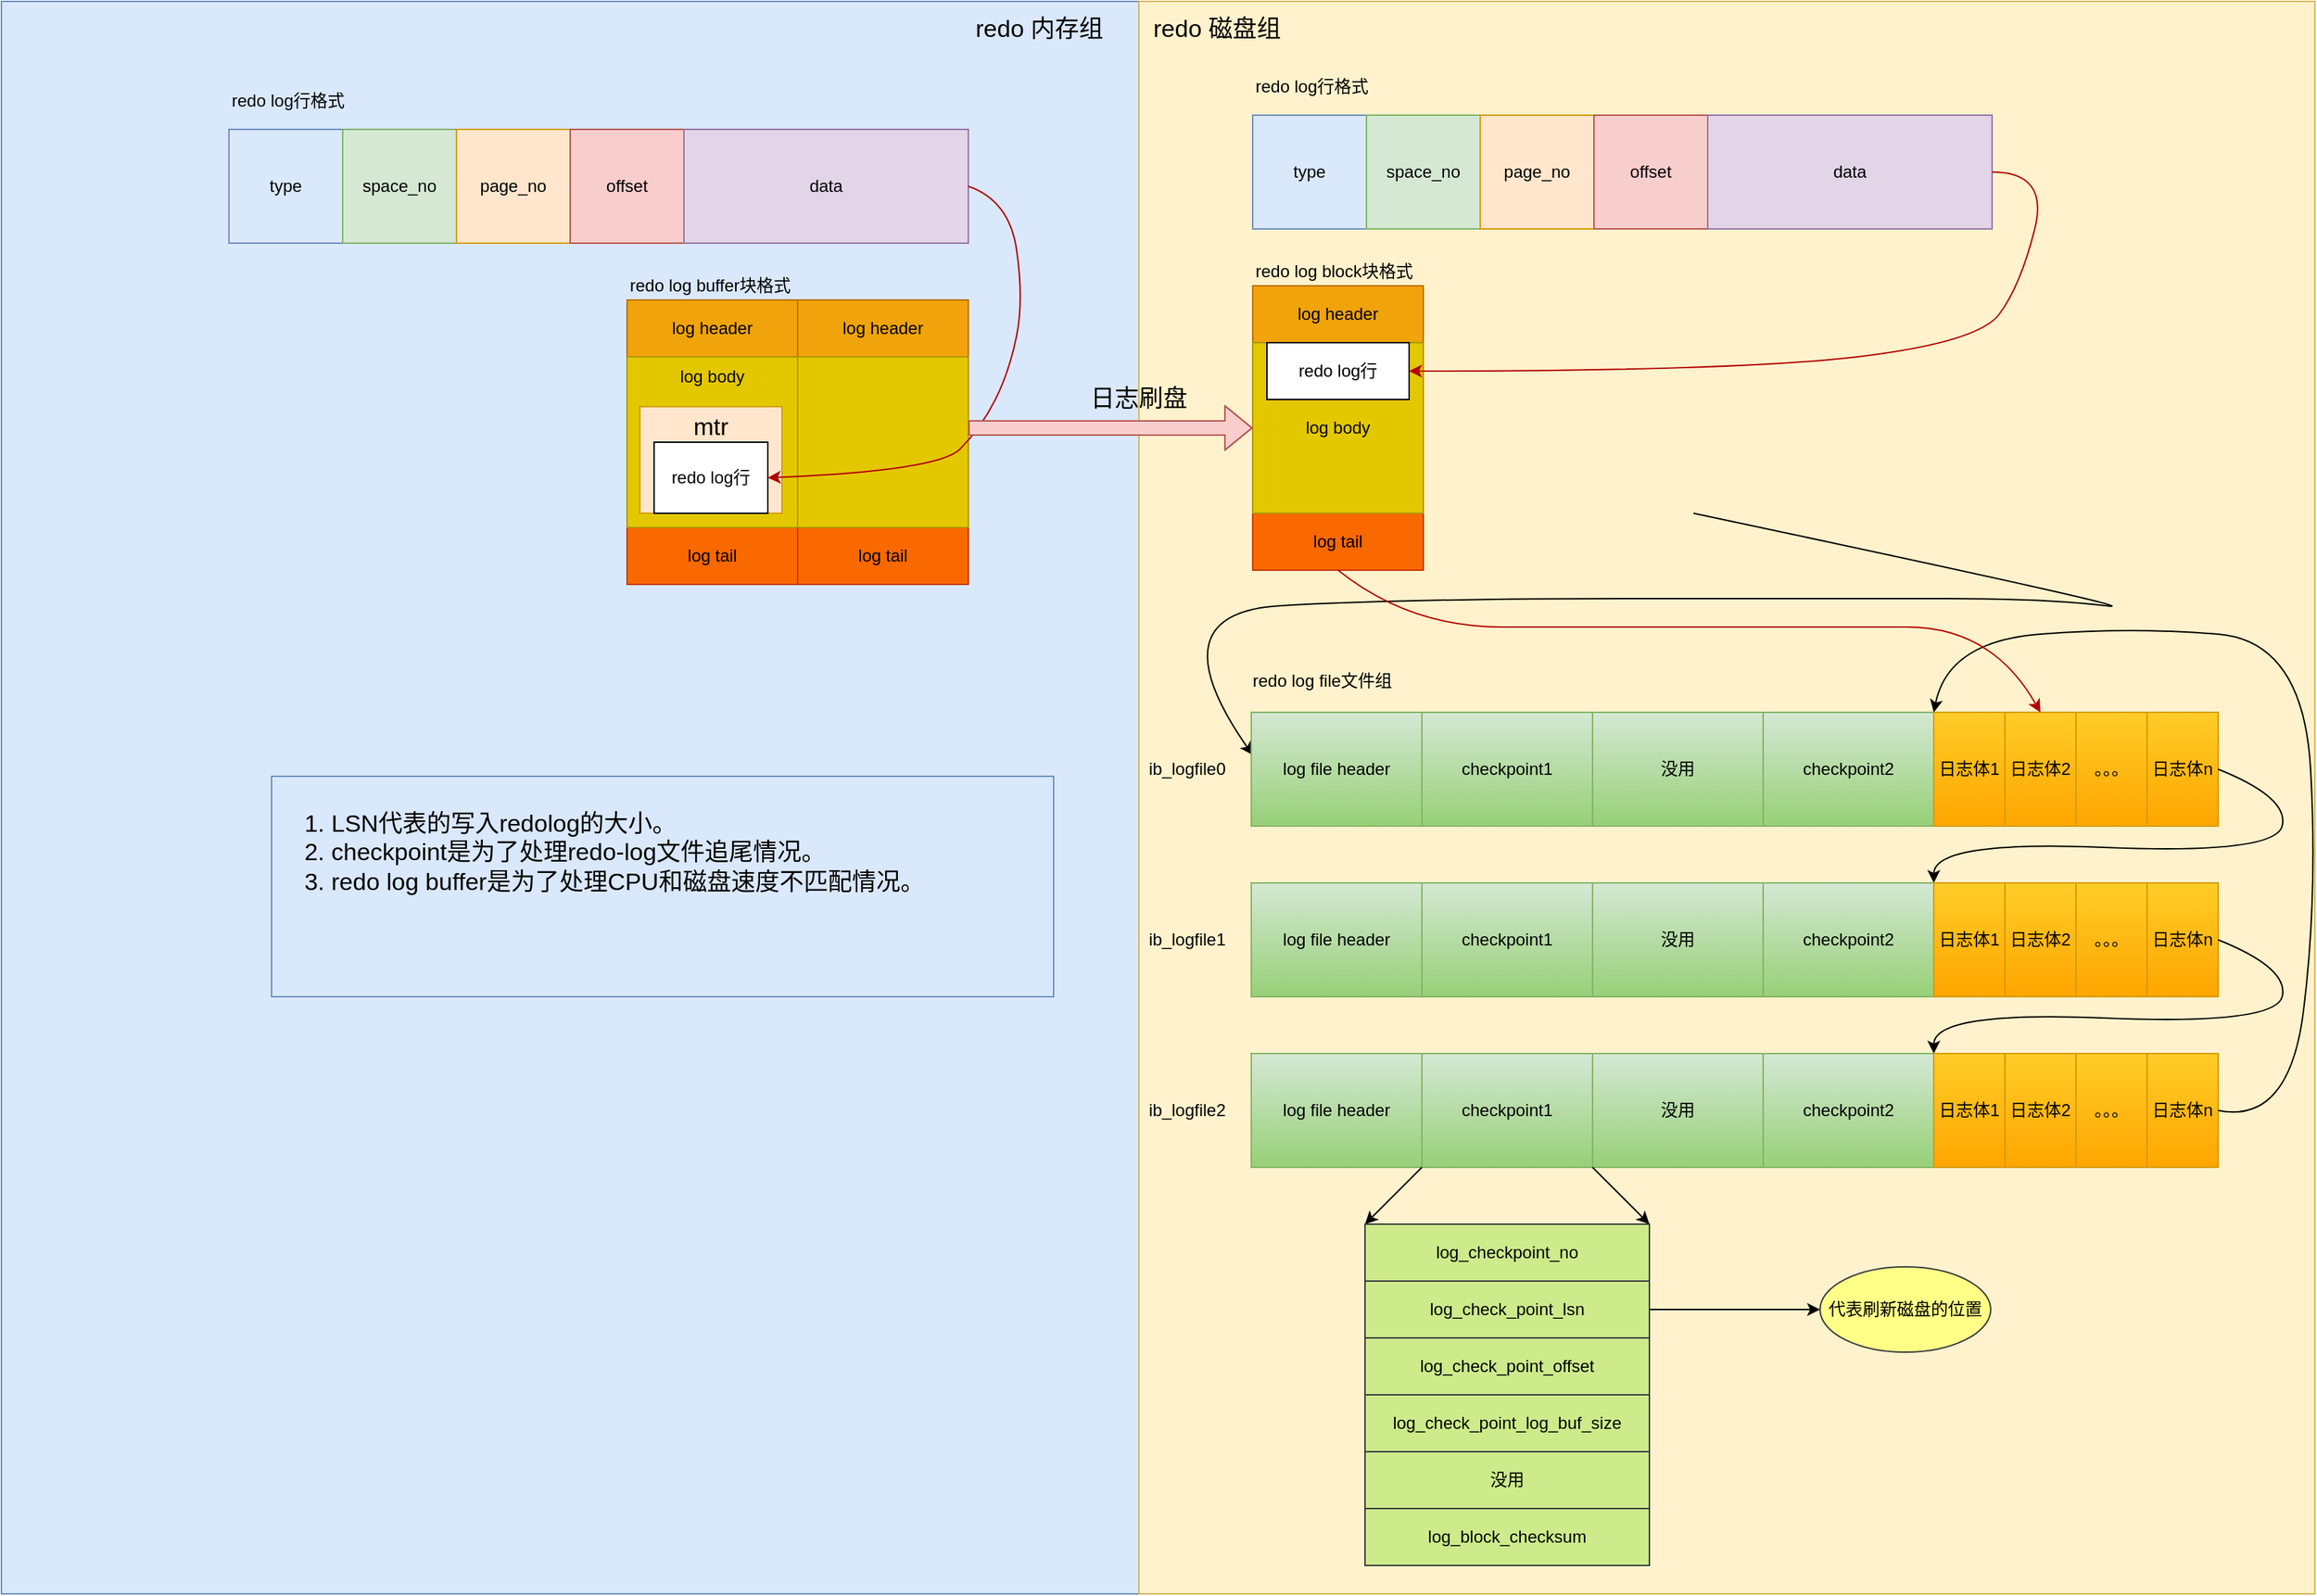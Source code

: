 <mxfile version="14.8.6" type="github">
  <diagram id="CFBNOVU3VkG_wfSF0KI7" name="Page-1">
    <mxGraphModel dx="2249" dy="762" grid="1" gridSize="10" guides="1" tooltips="1" connect="1" arrows="1" fold="1" page="1" pageScale="1" pageWidth="827" pageHeight="1169" math="0" shadow="0">
      <root>
        <mxCell id="0" />
        <mxCell id="1" parent="0" />
        <mxCell id="hLiM8OHmLuQRIlo8gQta-159" value="" style="rounded=0;whiteSpace=wrap;html=1;fontSize=17;align=center;verticalAlign=top;fillColor=#dae8fc;strokeColor=#6c8ebf;" vertex="1" parent="1">
          <mxGeometry x="-800" y="40" width="800" height="1120" as="geometry" />
        </mxCell>
        <mxCell id="hLiM8OHmLuQRIlo8gQta-82" value="" style="rounded=0;whiteSpace=wrap;html=1;align=center;fillColor=#fff2cc;strokeColor=#d6b656;" vertex="1" parent="1">
          <mxGeometry y="40" width="827" height="1120" as="geometry" />
        </mxCell>
        <mxCell id="hLiM8OHmLuQRIlo8gQta-1" value="" style="rounded=0;whiteSpace=wrap;html=1;" vertex="1" parent="1">
          <mxGeometry x="80" y="120" width="520" height="80" as="geometry" />
        </mxCell>
        <mxCell id="hLiM8OHmLuQRIlo8gQta-6" value="type" style="rounded=0;whiteSpace=wrap;html=1;fillColor=#dae8fc;strokeColor=#6c8ebf;" vertex="1" parent="1">
          <mxGeometry x="80" y="120" width="80" height="80" as="geometry" />
        </mxCell>
        <mxCell id="hLiM8OHmLuQRIlo8gQta-7" value="space_no" style="rounded=0;whiteSpace=wrap;html=1;fillColor=#d5e8d4;strokeColor=#82b366;" vertex="1" parent="1">
          <mxGeometry x="160" y="120" width="80" height="80" as="geometry" />
        </mxCell>
        <mxCell id="hLiM8OHmLuQRIlo8gQta-8" value="page_no" style="rounded=0;whiteSpace=wrap;html=1;fillColor=#ffe6cc;strokeColor=#d79b00;" vertex="1" parent="1">
          <mxGeometry x="240" y="120" width="80" height="80" as="geometry" />
        </mxCell>
        <mxCell id="hLiM8OHmLuQRIlo8gQta-9" value="offset" style="rounded=0;whiteSpace=wrap;html=1;fillColor=#f8cecc;strokeColor=#b85450;" vertex="1" parent="1">
          <mxGeometry x="320" y="120" width="80" height="80" as="geometry" />
        </mxCell>
        <mxCell id="hLiM8OHmLuQRIlo8gQta-10" value="data" style="rounded=0;whiteSpace=wrap;html=1;fillColor=#e1d5e7;strokeColor=#9673a6;" vertex="1" parent="1">
          <mxGeometry x="400" y="120" width="200" height="80" as="geometry" />
        </mxCell>
        <mxCell id="hLiM8OHmLuQRIlo8gQta-11" value="redo log行格式" style="text;html=1;strokeColor=none;fillColor=none;align=left;verticalAlign=middle;whiteSpace=wrap;rounded=0;" vertex="1" parent="1">
          <mxGeometry x="80" y="90" width="130" height="20" as="geometry" />
        </mxCell>
        <mxCell id="hLiM8OHmLuQRIlo8gQta-13" value="" style="rounded=0;whiteSpace=wrap;html=1;align=left;" vertex="1" parent="1">
          <mxGeometry x="80" y="240" width="120" height="200" as="geometry" />
        </mxCell>
        <mxCell id="hLiM8OHmLuQRIlo8gQta-14" value="log header" style="rounded=0;whiteSpace=wrap;html=1;align=center;fillColor=#f0a30a;strokeColor=#BD7000;fontColor=#000000;" vertex="1" parent="1">
          <mxGeometry x="80" y="240" width="120" height="40" as="geometry" />
        </mxCell>
        <mxCell id="hLiM8OHmLuQRIlo8gQta-15" value="log tail" style="rounded=0;whiteSpace=wrap;html=1;align=center;fillColor=#fa6800;strokeColor=#C73500;fontColor=#000000;" vertex="1" parent="1">
          <mxGeometry x="80" y="400" width="120" height="40" as="geometry" />
        </mxCell>
        <mxCell id="hLiM8OHmLuQRIlo8gQta-16" value="log body" style="rounded=0;whiteSpace=wrap;html=1;align=center;fillColor=#e3c800;strokeColor=#B09500;fontColor=#000000;" vertex="1" parent="1">
          <mxGeometry x="80" y="280" width="120" height="120" as="geometry" />
        </mxCell>
        <mxCell id="hLiM8OHmLuQRIlo8gQta-17" value="redo log block块格式" style="text;html=1;strokeColor=none;fillColor=none;align=left;verticalAlign=middle;whiteSpace=wrap;rounded=0;" vertex="1" parent="1">
          <mxGeometry x="80" y="220" width="130" height="20" as="geometry" />
        </mxCell>
        <mxCell id="hLiM8OHmLuQRIlo8gQta-21" value="" style="endArrow=classic;html=1;exitX=0.992;exitY=0.42;exitDx=0;exitDy=0;exitPerimeter=0;" edge="1" parent="1">
          <mxGeometry width="50" height="50" relative="1" as="geometry">
            <mxPoint x="197.08" y="570" as="sourcePoint" />
            <mxPoint x="308.04" y="568" as="targetPoint" />
          </mxGeometry>
        </mxCell>
        <mxCell id="hLiM8OHmLuQRIlo8gQta-22" value="" style="endArrow=classic;html=1;exitX=0.992;exitY=0.42;exitDx=0;exitDy=0;exitPerimeter=0;" edge="1" parent="1">
          <mxGeometry width="50" height="50" relative="1" as="geometry">
            <mxPoint x="428.04" y="570" as="sourcePoint" />
            <mxPoint x="539" y="568" as="targetPoint" />
          </mxGeometry>
        </mxCell>
        <mxCell id="hLiM8OHmLuQRIlo8gQta-23" value="" style="curved=1;endArrow=classic;html=1;exitX=1;exitY=0.42;exitDx=0;exitDy=0;exitPerimeter=0;entryX=0;entryY=0.5;entryDx=0;entryDy=0;entryPerimeter=0;" edge="1" parent="1" source="hLiM8OHmLuQRIlo8gQta-20">
          <mxGeometry width="50" height="50" relative="1" as="geometry">
            <mxPoint x="390" y="400" as="sourcePoint" />
            <mxPoint x="80" y="570" as="targetPoint" />
            <Array as="points">
              <mxPoint x="720" y="470" />
              <mxPoint x="640" y="460" />
              <mxPoint x="500" y="460" />
              <mxPoint x="190" y="460" />
              <mxPoint x="10" y="470" />
            </Array>
          </mxGeometry>
        </mxCell>
        <mxCell id="hLiM8OHmLuQRIlo8gQta-25" value="redo log file文件组" style="text;html=1;strokeColor=none;fillColor=none;align=left;verticalAlign=middle;whiteSpace=wrap;rounded=0;" vertex="1" parent="1">
          <mxGeometry x="78.04" y="508" width="130" height="20" as="geometry" />
        </mxCell>
        <mxCell id="hLiM8OHmLuQRIlo8gQta-26" value="" style="rounded=0;whiteSpace=wrap;html=1;align=center;" vertex="1" parent="1">
          <mxGeometry x="79" y="540" width="680" height="80" as="geometry" />
        </mxCell>
        <mxCell id="hLiM8OHmLuQRIlo8gQta-27" value="log file header" style="rounded=0;whiteSpace=wrap;html=1;align=center;gradientColor=#97d077;fillColor=#d5e8d4;strokeColor=#82b366;" vertex="1" parent="1">
          <mxGeometry x="79" y="540" width="120" height="80" as="geometry" />
        </mxCell>
        <mxCell id="hLiM8OHmLuQRIlo8gQta-28" value="checkpoint1" style="rounded=0;whiteSpace=wrap;html=1;align=center;gradientColor=#97d077;fillColor=#d5e8d4;strokeColor=#82b366;" vertex="1" parent="1">
          <mxGeometry x="199" y="540" width="120" height="80" as="geometry" />
        </mxCell>
        <mxCell id="hLiM8OHmLuQRIlo8gQta-29" value="没用" style="rounded=0;whiteSpace=wrap;html=1;align=center;gradientColor=#97d077;fillColor=#d5e8d4;strokeColor=#82b366;" vertex="1" parent="1">
          <mxGeometry x="319" y="540" width="120" height="80" as="geometry" />
        </mxCell>
        <mxCell id="hLiM8OHmLuQRIlo8gQta-30" value="checkpoint2" style="rounded=0;whiteSpace=wrap;html=1;align=center;gradientColor=#97d077;fillColor=#d5e8d4;strokeColor=#82b366;" vertex="1" parent="1">
          <mxGeometry x="439" y="540" width="120" height="80" as="geometry" />
        </mxCell>
        <mxCell id="hLiM8OHmLuQRIlo8gQta-31" value="日志体1" style="rounded=0;whiteSpace=wrap;html=1;align=center;gradientColor=#ffa500;fillColor=#ffcd28;strokeColor=#d79b00;" vertex="1" parent="1">
          <mxGeometry x="559" y="540" width="50" height="80" as="geometry" />
        </mxCell>
        <mxCell id="hLiM8OHmLuQRIlo8gQta-32" value="ib_logfile0" style="text;html=1;strokeColor=none;fillColor=none;align=center;verticalAlign=middle;whiteSpace=wrap;rounded=0;" vertex="1" parent="1">
          <mxGeometry x="-1" y="570" width="70" height="20" as="geometry" />
        </mxCell>
        <mxCell id="hLiM8OHmLuQRIlo8gQta-40" value="日志体2" style="rounded=0;whiteSpace=wrap;html=1;align=center;gradientColor=#ffa500;fillColor=#ffcd28;strokeColor=#d79b00;" vertex="1" parent="1">
          <mxGeometry x="609" y="540" width="50" height="80" as="geometry" />
        </mxCell>
        <mxCell id="hLiM8OHmLuQRIlo8gQta-41" value="。。。" style="rounded=0;whiteSpace=wrap;html=1;align=center;gradientColor=#ffa500;fillColor=#ffcd28;strokeColor=#d79b00;" vertex="1" parent="1">
          <mxGeometry x="659" y="540" width="50" height="80" as="geometry" />
        </mxCell>
        <mxCell id="hLiM8OHmLuQRIlo8gQta-42" value="日志体n" style="rounded=0;whiteSpace=wrap;html=1;align=center;gradientColor=#ffa500;fillColor=#ffcd28;strokeColor=#d79b00;" vertex="1" parent="1">
          <mxGeometry x="709" y="540" width="50" height="80" as="geometry" />
        </mxCell>
        <mxCell id="hLiM8OHmLuQRIlo8gQta-43" value="" style="curved=1;endArrow=classic;html=1;exitX=1;exitY=0.5;exitDx=0;exitDy=0;entryX=0;entryY=0;entryDx=0;entryDy=0;" edge="1" parent="1" source="hLiM8OHmLuQRIlo8gQta-42">
          <mxGeometry width="50" height="50" relative="1" as="geometry">
            <mxPoint x="389" y="560" as="sourcePoint" />
            <mxPoint x="559" y="660" as="targetPoint" />
            <Array as="points">
              <mxPoint x="809" y="600" />
              <mxPoint x="799" y="640" />
              <mxPoint x="559" y="630" />
            </Array>
          </mxGeometry>
        </mxCell>
        <mxCell id="hLiM8OHmLuQRIlo8gQta-44" value="" style="rounded=0;whiteSpace=wrap;html=1;align=center;" vertex="1" parent="1">
          <mxGeometry x="79" y="660" width="680" height="80" as="geometry" />
        </mxCell>
        <mxCell id="hLiM8OHmLuQRIlo8gQta-45" value="log file header" style="rounded=0;whiteSpace=wrap;html=1;align=center;gradientColor=#97d077;fillColor=#d5e8d4;strokeColor=#82b366;" vertex="1" parent="1">
          <mxGeometry x="79" y="660" width="120" height="80" as="geometry" />
        </mxCell>
        <mxCell id="hLiM8OHmLuQRIlo8gQta-46" value="checkpoint1" style="rounded=0;whiteSpace=wrap;html=1;align=center;gradientColor=#97d077;fillColor=#d5e8d4;strokeColor=#82b366;" vertex="1" parent="1">
          <mxGeometry x="199" y="660" width="120" height="80" as="geometry" />
        </mxCell>
        <mxCell id="hLiM8OHmLuQRIlo8gQta-47" value="没用" style="rounded=0;whiteSpace=wrap;html=1;align=center;gradientColor=#97d077;fillColor=#d5e8d4;strokeColor=#82b366;" vertex="1" parent="1">
          <mxGeometry x="319" y="660" width="120" height="80" as="geometry" />
        </mxCell>
        <mxCell id="hLiM8OHmLuQRIlo8gQta-48" value="checkpoint2" style="rounded=0;whiteSpace=wrap;html=1;align=center;gradientColor=#97d077;fillColor=#d5e8d4;strokeColor=#82b366;" vertex="1" parent="1">
          <mxGeometry x="439" y="660" width="120" height="80" as="geometry" />
        </mxCell>
        <mxCell id="hLiM8OHmLuQRIlo8gQta-49" value="日志体1" style="rounded=0;whiteSpace=wrap;html=1;align=center;gradientColor=#ffa500;fillColor=#ffcd28;strokeColor=#d79b00;" vertex="1" parent="1">
          <mxGeometry x="559" y="660" width="50" height="80" as="geometry" />
        </mxCell>
        <mxCell id="hLiM8OHmLuQRIlo8gQta-50" value="ib_logfile1" style="text;html=1;strokeColor=none;fillColor=none;align=center;verticalAlign=middle;whiteSpace=wrap;rounded=0;" vertex="1" parent="1">
          <mxGeometry x="-1" y="690" width="70" height="20" as="geometry" />
        </mxCell>
        <mxCell id="hLiM8OHmLuQRIlo8gQta-51" value="日志体2" style="rounded=0;whiteSpace=wrap;html=1;align=center;gradientColor=#ffa500;fillColor=#ffcd28;strokeColor=#d79b00;" vertex="1" parent="1">
          <mxGeometry x="609" y="660" width="50" height="80" as="geometry" />
        </mxCell>
        <mxCell id="hLiM8OHmLuQRIlo8gQta-52" value="。。。" style="rounded=0;whiteSpace=wrap;html=1;align=center;gradientColor=#ffa500;fillColor=#ffcd28;strokeColor=#d79b00;" vertex="1" parent="1">
          <mxGeometry x="659" y="660" width="50" height="80" as="geometry" />
        </mxCell>
        <mxCell id="hLiM8OHmLuQRIlo8gQta-53" value="日志体n" style="rounded=0;whiteSpace=wrap;html=1;align=center;gradientColor=#ffa500;fillColor=#ffcd28;strokeColor=#d79b00;" vertex="1" parent="1">
          <mxGeometry x="709" y="660" width="50" height="80" as="geometry" />
        </mxCell>
        <mxCell id="hLiM8OHmLuQRIlo8gQta-54" value="" style="curved=1;endArrow=classic;html=1;exitX=1;exitY=0.5;exitDx=0;exitDy=0;entryX=0;entryY=0;entryDx=0;entryDy=0;" edge="1" parent="1" source="hLiM8OHmLuQRIlo8gQta-53">
          <mxGeometry width="50" height="50" relative="1" as="geometry">
            <mxPoint x="389" y="680" as="sourcePoint" />
            <mxPoint x="559" y="780" as="targetPoint" />
            <Array as="points">
              <mxPoint x="809" y="720" />
              <mxPoint x="799" y="760" />
              <mxPoint x="559" y="750" />
            </Array>
          </mxGeometry>
        </mxCell>
        <mxCell id="hLiM8OHmLuQRIlo8gQta-55" value="" style="rounded=0;whiteSpace=wrap;html=1;align=center;" vertex="1" parent="1">
          <mxGeometry x="79" y="780" width="680" height="80" as="geometry" />
        </mxCell>
        <mxCell id="hLiM8OHmLuQRIlo8gQta-56" value="log file header" style="rounded=0;whiteSpace=wrap;html=1;align=center;gradientColor=#97d077;fillColor=#d5e8d4;strokeColor=#82b366;" vertex="1" parent="1">
          <mxGeometry x="79" y="780" width="120" height="80" as="geometry" />
        </mxCell>
        <mxCell id="hLiM8OHmLuQRIlo8gQta-57" value="checkpoint1" style="rounded=0;whiteSpace=wrap;html=1;align=center;gradientColor=#97d077;fillColor=#d5e8d4;strokeColor=#82b366;" vertex="1" parent="1">
          <mxGeometry x="199" y="780" width="120" height="80" as="geometry" />
        </mxCell>
        <mxCell id="hLiM8OHmLuQRIlo8gQta-58" value="没用" style="rounded=0;whiteSpace=wrap;html=1;align=center;gradientColor=#97d077;fillColor=#d5e8d4;strokeColor=#82b366;" vertex="1" parent="1">
          <mxGeometry x="319" y="780" width="120" height="80" as="geometry" />
        </mxCell>
        <mxCell id="hLiM8OHmLuQRIlo8gQta-59" value="checkpoint2" style="rounded=0;whiteSpace=wrap;html=1;align=center;gradientColor=#97d077;fillColor=#d5e8d4;strokeColor=#82b366;" vertex="1" parent="1">
          <mxGeometry x="439" y="780" width="120" height="80" as="geometry" />
        </mxCell>
        <mxCell id="hLiM8OHmLuQRIlo8gQta-60" value="日志体1" style="rounded=0;whiteSpace=wrap;html=1;align=center;gradientColor=#ffa500;fillColor=#ffcd28;strokeColor=#d79b00;" vertex="1" parent="1">
          <mxGeometry x="559" y="780" width="50" height="80" as="geometry" />
        </mxCell>
        <mxCell id="hLiM8OHmLuQRIlo8gQta-61" value="ib_logfile2" style="text;html=1;strokeColor=none;fillColor=none;align=center;verticalAlign=middle;whiteSpace=wrap;rounded=0;" vertex="1" parent="1">
          <mxGeometry x="-1" y="810" width="70" height="20" as="geometry" />
        </mxCell>
        <mxCell id="hLiM8OHmLuQRIlo8gQta-62" value="日志体2" style="rounded=0;whiteSpace=wrap;html=1;align=center;gradientColor=#ffa500;fillColor=#ffcd28;strokeColor=#d79b00;" vertex="1" parent="1">
          <mxGeometry x="609" y="780" width="50" height="80" as="geometry" />
        </mxCell>
        <mxCell id="hLiM8OHmLuQRIlo8gQta-63" value="。。。" style="rounded=0;whiteSpace=wrap;html=1;align=center;gradientColor=#ffa500;fillColor=#ffcd28;strokeColor=#d79b00;" vertex="1" parent="1">
          <mxGeometry x="659" y="780" width="50" height="80" as="geometry" />
        </mxCell>
        <mxCell id="hLiM8OHmLuQRIlo8gQta-64" value="日志体n" style="rounded=0;whiteSpace=wrap;html=1;align=center;gradientColor=#ffa500;fillColor=#ffcd28;strokeColor=#d79b00;" vertex="1" parent="1">
          <mxGeometry x="709" y="780" width="50" height="80" as="geometry" />
        </mxCell>
        <mxCell id="hLiM8OHmLuQRIlo8gQta-65" value="" style="curved=1;endArrow=classic;html=1;exitX=1;exitY=0.5;exitDx=0;exitDy=0;entryX=0;entryY=0;entryDx=0;entryDy=0;entryPerimeter=0;" edge="1" parent="1" source="hLiM8OHmLuQRIlo8gQta-64" target="hLiM8OHmLuQRIlo8gQta-31">
          <mxGeometry width="50" height="50" relative="1" as="geometry">
            <mxPoint x="389" y="800" as="sourcePoint" />
            <mxPoint x="559" y="530" as="targetPoint" />
            <Array as="points">
              <mxPoint x="809" y="830" />
              <mxPoint x="829" y="670" />
              <mxPoint x="819" y="490" />
              <mxPoint x="699" y="480" />
              <mxPoint x="569" y="490" />
            </Array>
          </mxGeometry>
        </mxCell>
        <mxCell id="hLiM8OHmLuQRIlo8gQta-66" value="" style="endArrow=classic;html=1;exitX=0;exitY=1;exitDx=0;exitDy=0;" edge="1" parent="1">
          <mxGeometry width="50" height="50" relative="1" as="geometry">
            <mxPoint x="199" y="860" as="sourcePoint" />
            <mxPoint x="159" y="900" as="targetPoint" />
          </mxGeometry>
        </mxCell>
        <mxCell id="hLiM8OHmLuQRIlo8gQta-67" value="" style="rounded=0;whiteSpace=wrap;html=1;align=center;fillColor=#cdeb8b;strokeColor=#36393d;" vertex="1" parent="1">
          <mxGeometry x="159" y="900" width="120" height="240" as="geometry" />
        </mxCell>
        <mxCell id="hLiM8OHmLuQRIlo8gQta-68" value="log_checkpoint_no" style="rounded=0;whiteSpace=wrap;html=1;align=center;fillColor=#cdeb8b;strokeColor=#36393d;" vertex="1" parent="1">
          <mxGeometry x="159" y="900" width="200" height="40" as="geometry" />
        </mxCell>
        <mxCell id="hLiM8OHmLuQRIlo8gQta-78" value="" style="edgeStyle=orthogonalEdgeStyle;rounded=0;orthogonalLoop=1;jettySize=auto;html=1;" edge="1" parent="1" source="hLiM8OHmLuQRIlo8gQta-69" target="hLiM8OHmLuQRIlo8gQta-77">
          <mxGeometry relative="1" as="geometry" />
        </mxCell>
        <mxCell id="hLiM8OHmLuQRIlo8gQta-69" value="log_check_point_lsn" style="rounded=0;whiteSpace=wrap;html=1;align=center;fillColor=#cdeb8b;strokeColor=#36393d;" vertex="1" parent="1">
          <mxGeometry x="159" y="940" width="200" height="40" as="geometry" />
        </mxCell>
        <mxCell id="hLiM8OHmLuQRIlo8gQta-70" value="log_check_point_offset" style="rounded=0;whiteSpace=wrap;html=1;align=center;fillColor=#cdeb8b;strokeColor=#36393d;" vertex="1" parent="1">
          <mxGeometry x="159" y="980" width="200" height="40" as="geometry" />
        </mxCell>
        <mxCell id="hLiM8OHmLuQRIlo8gQta-71" value="log_check_point_log_buf_size" style="rounded=0;whiteSpace=wrap;html=1;align=center;fillColor=#cdeb8b;strokeColor=#36393d;" vertex="1" parent="1">
          <mxGeometry x="159" y="1020" width="200" height="40" as="geometry" />
        </mxCell>
        <mxCell id="hLiM8OHmLuQRIlo8gQta-72" value="没用" style="rounded=0;whiteSpace=wrap;html=1;align=center;fillColor=#cdeb8b;strokeColor=#36393d;" vertex="1" parent="1">
          <mxGeometry x="159" y="1060" width="200" height="40" as="geometry" />
        </mxCell>
        <mxCell id="hLiM8OHmLuQRIlo8gQta-73" value="log_block_checksum" style="rounded=0;whiteSpace=wrap;html=1;align=center;fillColor=#cdeb8b;strokeColor=#36393d;" vertex="1" parent="1">
          <mxGeometry x="159" y="1100" width="200" height="40" as="geometry" />
        </mxCell>
        <mxCell id="hLiM8OHmLuQRIlo8gQta-74" value="" style="endArrow=classic;html=1;exitX=0;exitY=1;exitDx=0;exitDy=0;entryX=1;entryY=0;entryDx=0;entryDy=0;" edge="1" parent="1" source="hLiM8OHmLuQRIlo8gQta-58" target="hLiM8OHmLuQRIlo8gQta-68">
          <mxGeometry width="50" height="50" relative="1" as="geometry">
            <mxPoint x="209" y="870" as="sourcePoint" />
            <mxPoint x="169" y="910" as="targetPoint" />
          </mxGeometry>
        </mxCell>
        <mxCell id="hLiM8OHmLuQRIlo8gQta-77" value="代表刷新磁盘的位置" style="ellipse;whiteSpace=wrap;html=1;rounded=0;fillColor=#ffff88;strokeColor=#36393d;" vertex="1" parent="1">
          <mxGeometry x="479" y="930" width="120" height="60" as="geometry" />
        </mxCell>
        <mxCell id="hLiM8OHmLuQRIlo8gQta-79" value="redo log行" style="rounded=0;whiteSpace=wrap;html=1;align=center;" vertex="1" parent="1">
          <mxGeometry x="90" y="280" width="100" height="40" as="geometry" />
        </mxCell>
        <mxCell id="hLiM8OHmLuQRIlo8gQta-80" value="" style="curved=1;endArrow=classic;html=1;exitX=1;exitY=0.5;exitDx=0;exitDy=0;entryX=1;entryY=0.5;entryDx=0;entryDy=0;fillColor=#e51400;strokeColor=#B20000;" edge="1" parent="1" source="hLiM8OHmLuQRIlo8gQta-10" target="hLiM8OHmLuQRIlo8gQta-79">
          <mxGeometry width="50" height="50" relative="1" as="geometry">
            <mxPoint x="390" y="200" as="sourcePoint" />
            <mxPoint x="440" y="150" as="targetPoint" />
            <Array as="points">
              <mxPoint x="640" y="160" />
              <mxPoint x="620" y="240" />
              <mxPoint x="590" y="280" />
              <mxPoint x="420" y="300" />
            </Array>
          </mxGeometry>
        </mxCell>
        <mxCell id="hLiM8OHmLuQRIlo8gQta-81" value="" style="curved=1;endArrow=classic;html=1;exitX=0.5;exitY=1;exitDx=0;exitDy=0;entryX=0.5;entryY=0;entryDx=0;entryDy=0;fillColor=#e51400;strokeColor=#B20000;" edge="1" parent="1" source="hLiM8OHmLuQRIlo8gQta-15" target="hLiM8OHmLuQRIlo8gQta-40">
          <mxGeometry width="50" height="50" relative="1" as="geometry">
            <mxPoint x="390" y="460" as="sourcePoint" />
            <mxPoint x="310" y="520" as="targetPoint" />
            <Array as="points">
              <mxPoint x="190" y="480" />
              <mxPoint x="320" y="480" />
              <mxPoint x="480" y="480" />
              <mxPoint x="600" y="480" />
            </Array>
          </mxGeometry>
        </mxCell>
        <mxCell id="hLiM8OHmLuQRIlo8gQta-83" value="redo 磁盘组" style="text;html=1;strokeColor=none;fillColor=none;align=center;verticalAlign=middle;whiteSpace=wrap;rounded=0;fontSize=17;" vertex="1" parent="1">
          <mxGeometry y="50" width="110" height="20" as="geometry" />
        </mxCell>
        <mxCell id="hLiM8OHmLuQRIlo8gQta-85" value="" style="rounded=0;whiteSpace=wrap;html=1;" vertex="1" parent="1">
          <mxGeometry x="-640" y="130" width="520" height="80" as="geometry" />
        </mxCell>
        <mxCell id="hLiM8OHmLuQRIlo8gQta-86" value="type" style="rounded=0;whiteSpace=wrap;html=1;fillColor=#dae8fc;strokeColor=#6c8ebf;" vertex="1" parent="1">
          <mxGeometry x="-640" y="130" width="80" height="80" as="geometry" />
        </mxCell>
        <mxCell id="hLiM8OHmLuQRIlo8gQta-87" value="space_no" style="rounded=0;whiteSpace=wrap;html=1;fillColor=#d5e8d4;strokeColor=#82b366;" vertex="1" parent="1">
          <mxGeometry x="-560" y="130" width="80" height="80" as="geometry" />
        </mxCell>
        <mxCell id="hLiM8OHmLuQRIlo8gQta-88" value="page_no" style="rounded=0;whiteSpace=wrap;html=1;fillColor=#ffe6cc;strokeColor=#d79b00;" vertex="1" parent="1">
          <mxGeometry x="-480" y="130" width="80" height="80" as="geometry" />
        </mxCell>
        <mxCell id="hLiM8OHmLuQRIlo8gQta-89" value="offset" style="rounded=0;whiteSpace=wrap;html=1;fillColor=#f8cecc;strokeColor=#b85450;" vertex="1" parent="1">
          <mxGeometry x="-400" y="130" width="80" height="80" as="geometry" />
        </mxCell>
        <mxCell id="hLiM8OHmLuQRIlo8gQta-90" value="data" style="rounded=0;whiteSpace=wrap;html=1;fillColor=#e1d5e7;strokeColor=#9673a6;" vertex="1" parent="1">
          <mxGeometry x="-320" y="130" width="200" height="80" as="geometry" />
        </mxCell>
        <mxCell id="hLiM8OHmLuQRIlo8gQta-91" value="redo log行格式" style="text;html=1;strokeColor=none;fillColor=none;align=left;verticalAlign=middle;whiteSpace=wrap;rounded=0;" vertex="1" parent="1">
          <mxGeometry x="-640" y="100" width="130" height="20" as="geometry" />
        </mxCell>
        <mxCell id="hLiM8OHmLuQRIlo8gQta-92" value="" style="rounded=0;whiteSpace=wrap;html=1;align=left;" vertex="1" parent="1">
          <mxGeometry x="-360" y="250" width="120" height="200" as="geometry" />
        </mxCell>
        <mxCell id="hLiM8OHmLuQRIlo8gQta-93" value="log header" style="rounded=0;whiteSpace=wrap;html=1;align=center;fillColor=#f0a30a;strokeColor=#BD7000;fontColor=#000000;" vertex="1" parent="1">
          <mxGeometry x="-360" y="250" width="120" height="40" as="geometry" />
        </mxCell>
        <mxCell id="hLiM8OHmLuQRIlo8gQta-94" value="log tail" style="rounded=0;whiteSpace=wrap;html=1;align=center;fillColor=#fa6800;strokeColor=#C73500;fontColor=#000000;" vertex="1" parent="1">
          <mxGeometry x="-360" y="410" width="120" height="40" as="geometry" />
        </mxCell>
        <mxCell id="hLiM8OHmLuQRIlo8gQta-95" value="&lt;div&gt;&lt;span&gt;log body&lt;/span&gt;&lt;/div&gt;" style="rounded=0;whiteSpace=wrap;html=1;align=center;fillColor=#e3c800;strokeColor=#B09500;fontColor=#000000;verticalAlign=top;" vertex="1" parent="1">
          <mxGeometry x="-360" y="290" width="120" height="120" as="geometry" />
        </mxCell>
        <mxCell id="hLiM8OHmLuQRIlo8gQta-96" value="redo log buffer块格式" style="text;html=1;strokeColor=none;fillColor=none;align=left;verticalAlign=middle;whiteSpace=wrap;rounded=0;" vertex="1" parent="1">
          <mxGeometry x="-360" y="230" width="130" height="20" as="geometry" />
        </mxCell>
        <mxCell id="hLiM8OHmLuQRIlo8gQta-147" value="redo 内存组" style="text;html=1;strokeColor=none;fillColor=none;align=center;verticalAlign=middle;whiteSpace=wrap;rounded=0;fontSize=17;" vertex="1" parent="1">
          <mxGeometry x="-120" y="50" width="100" height="20" as="geometry" />
        </mxCell>
        <mxCell id="hLiM8OHmLuQRIlo8gQta-148" value="" style="rounded=0;whiteSpace=wrap;html=1;align=left;" vertex="1" parent="1">
          <mxGeometry x="-240" y="250" width="120" height="200" as="geometry" />
        </mxCell>
        <mxCell id="hLiM8OHmLuQRIlo8gQta-149" value="log header" style="rounded=0;whiteSpace=wrap;html=1;align=center;fillColor=#f0a30a;strokeColor=#BD7000;fontColor=#000000;" vertex="1" parent="1">
          <mxGeometry x="-240" y="250" width="120" height="40" as="geometry" />
        </mxCell>
        <mxCell id="hLiM8OHmLuQRIlo8gQta-150" value="log tail" style="rounded=0;whiteSpace=wrap;html=1;align=center;fillColor=#fa6800;strokeColor=#C73500;fontColor=#000000;" vertex="1" parent="1">
          <mxGeometry x="-240" y="410" width="120" height="40" as="geometry" />
        </mxCell>
        <mxCell id="hLiM8OHmLuQRIlo8gQta-151" value="" style="rounded=0;whiteSpace=wrap;html=1;align=center;fillColor=#e3c800;strokeColor=#B09500;fontColor=#000000;" vertex="1" parent="1">
          <mxGeometry x="-240" y="290" width="120" height="120" as="geometry" />
        </mxCell>
        <mxCell id="hLiM8OHmLuQRIlo8gQta-154" value="" style="rounded=0;whiteSpace=wrap;html=1;align=center;fillColor=#ffe6cc;strokeColor=#d79b00;" vertex="1" parent="1">
          <mxGeometry x="-351" y="325" width="100" height="75" as="geometry" />
        </mxCell>
        <mxCell id="hLiM8OHmLuQRIlo8gQta-155" value="mtr" style="text;html=1;strokeColor=none;fillColor=none;align=center;verticalAlign=middle;whiteSpace=wrap;rounded=0;fontSize=17;" vertex="1" parent="1">
          <mxGeometry x="-321" y="330" width="40" height="20" as="geometry" />
        </mxCell>
        <mxCell id="hLiM8OHmLuQRIlo8gQta-156" value="redo log行" style="rounded=0;whiteSpace=wrap;html=1;align=center;" vertex="1" parent="1">
          <mxGeometry x="-341" y="350" width="80" height="50" as="geometry" />
        </mxCell>
        <mxCell id="hLiM8OHmLuQRIlo8gQta-145" value="" style="curved=1;endArrow=classic;html=1;exitX=1;exitY=0.5;exitDx=0;exitDy=0;fillColor=#e51400;strokeColor=#B20000;entryX=1;entryY=0.5;entryDx=0;entryDy=0;" edge="1" parent="1" source="hLiM8OHmLuQRIlo8gQta-90" target="hLiM8OHmLuQRIlo8gQta-156">
          <mxGeometry width="50" height="50" relative="1" as="geometry">
            <mxPoint x="-330" y="210" as="sourcePoint" />
            <mxPoint x="-321" y="390" as="targetPoint" />
            <Array as="points">
              <mxPoint x="-91" y="180" />
              <mxPoint x="-81" y="250" />
              <mxPoint x="-91" y="300" />
              <mxPoint x="-111" y="340" />
              <mxPoint x="-141" y="370" />
            </Array>
          </mxGeometry>
        </mxCell>
        <mxCell id="hLiM8OHmLuQRIlo8gQta-161" value="&lt;ol&gt;&lt;li&gt;LSN代表的写入redolog的大小。&lt;/li&gt;&lt;li&gt;checkpoint是为了处理redo-log文件追尾情况。&lt;/li&gt;&lt;li&gt;redo log buffer是为了处理CPU和磁盘速度不匹配情况。&lt;/li&gt;&lt;/ol&gt;" style="rounded=0;whiteSpace=wrap;html=1;fontSize=17;align=left;verticalAlign=top;fillColor=#dae8fc;strokeColor=#6c8ebf;" vertex="1" parent="1">
          <mxGeometry x="-610" y="585" width="550" height="155" as="geometry" />
        </mxCell>
        <mxCell id="hLiM8OHmLuQRIlo8gQta-162" value="日志刷盘" style="text;html=1;strokeColor=none;fillColor=none;align=center;verticalAlign=middle;whiteSpace=wrap;rounded=0;fontSize=17;" vertex="1" parent="1">
          <mxGeometry x="-40" y="310" width="80" height="20" as="geometry" />
        </mxCell>
        <mxCell id="hLiM8OHmLuQRIlo8gQta-163" value="" style="shape=flexArrow;endArrow=classic;html=1;fontSize=17;fillColor=#f8cecc;strokeColor=#b85450;" edge="1" parent="1" target="hLiM8OHmLuQRIlo8gQta-16">
          <mxGeometry width="50" height="50" relative="1" as="geometry">
            <mxPoint x="-120" y="340" as="sourcePoint" />
            <mxPoint x="50" y="320" as="targetPoint" />
            <Array as="points">
              <mxPoint x="20" y="340" />
            </Array>
          </mxGeometry>
        </mxCell>
      </root>
    </mxGraphModel>
  </diagram>
</mxfile>
